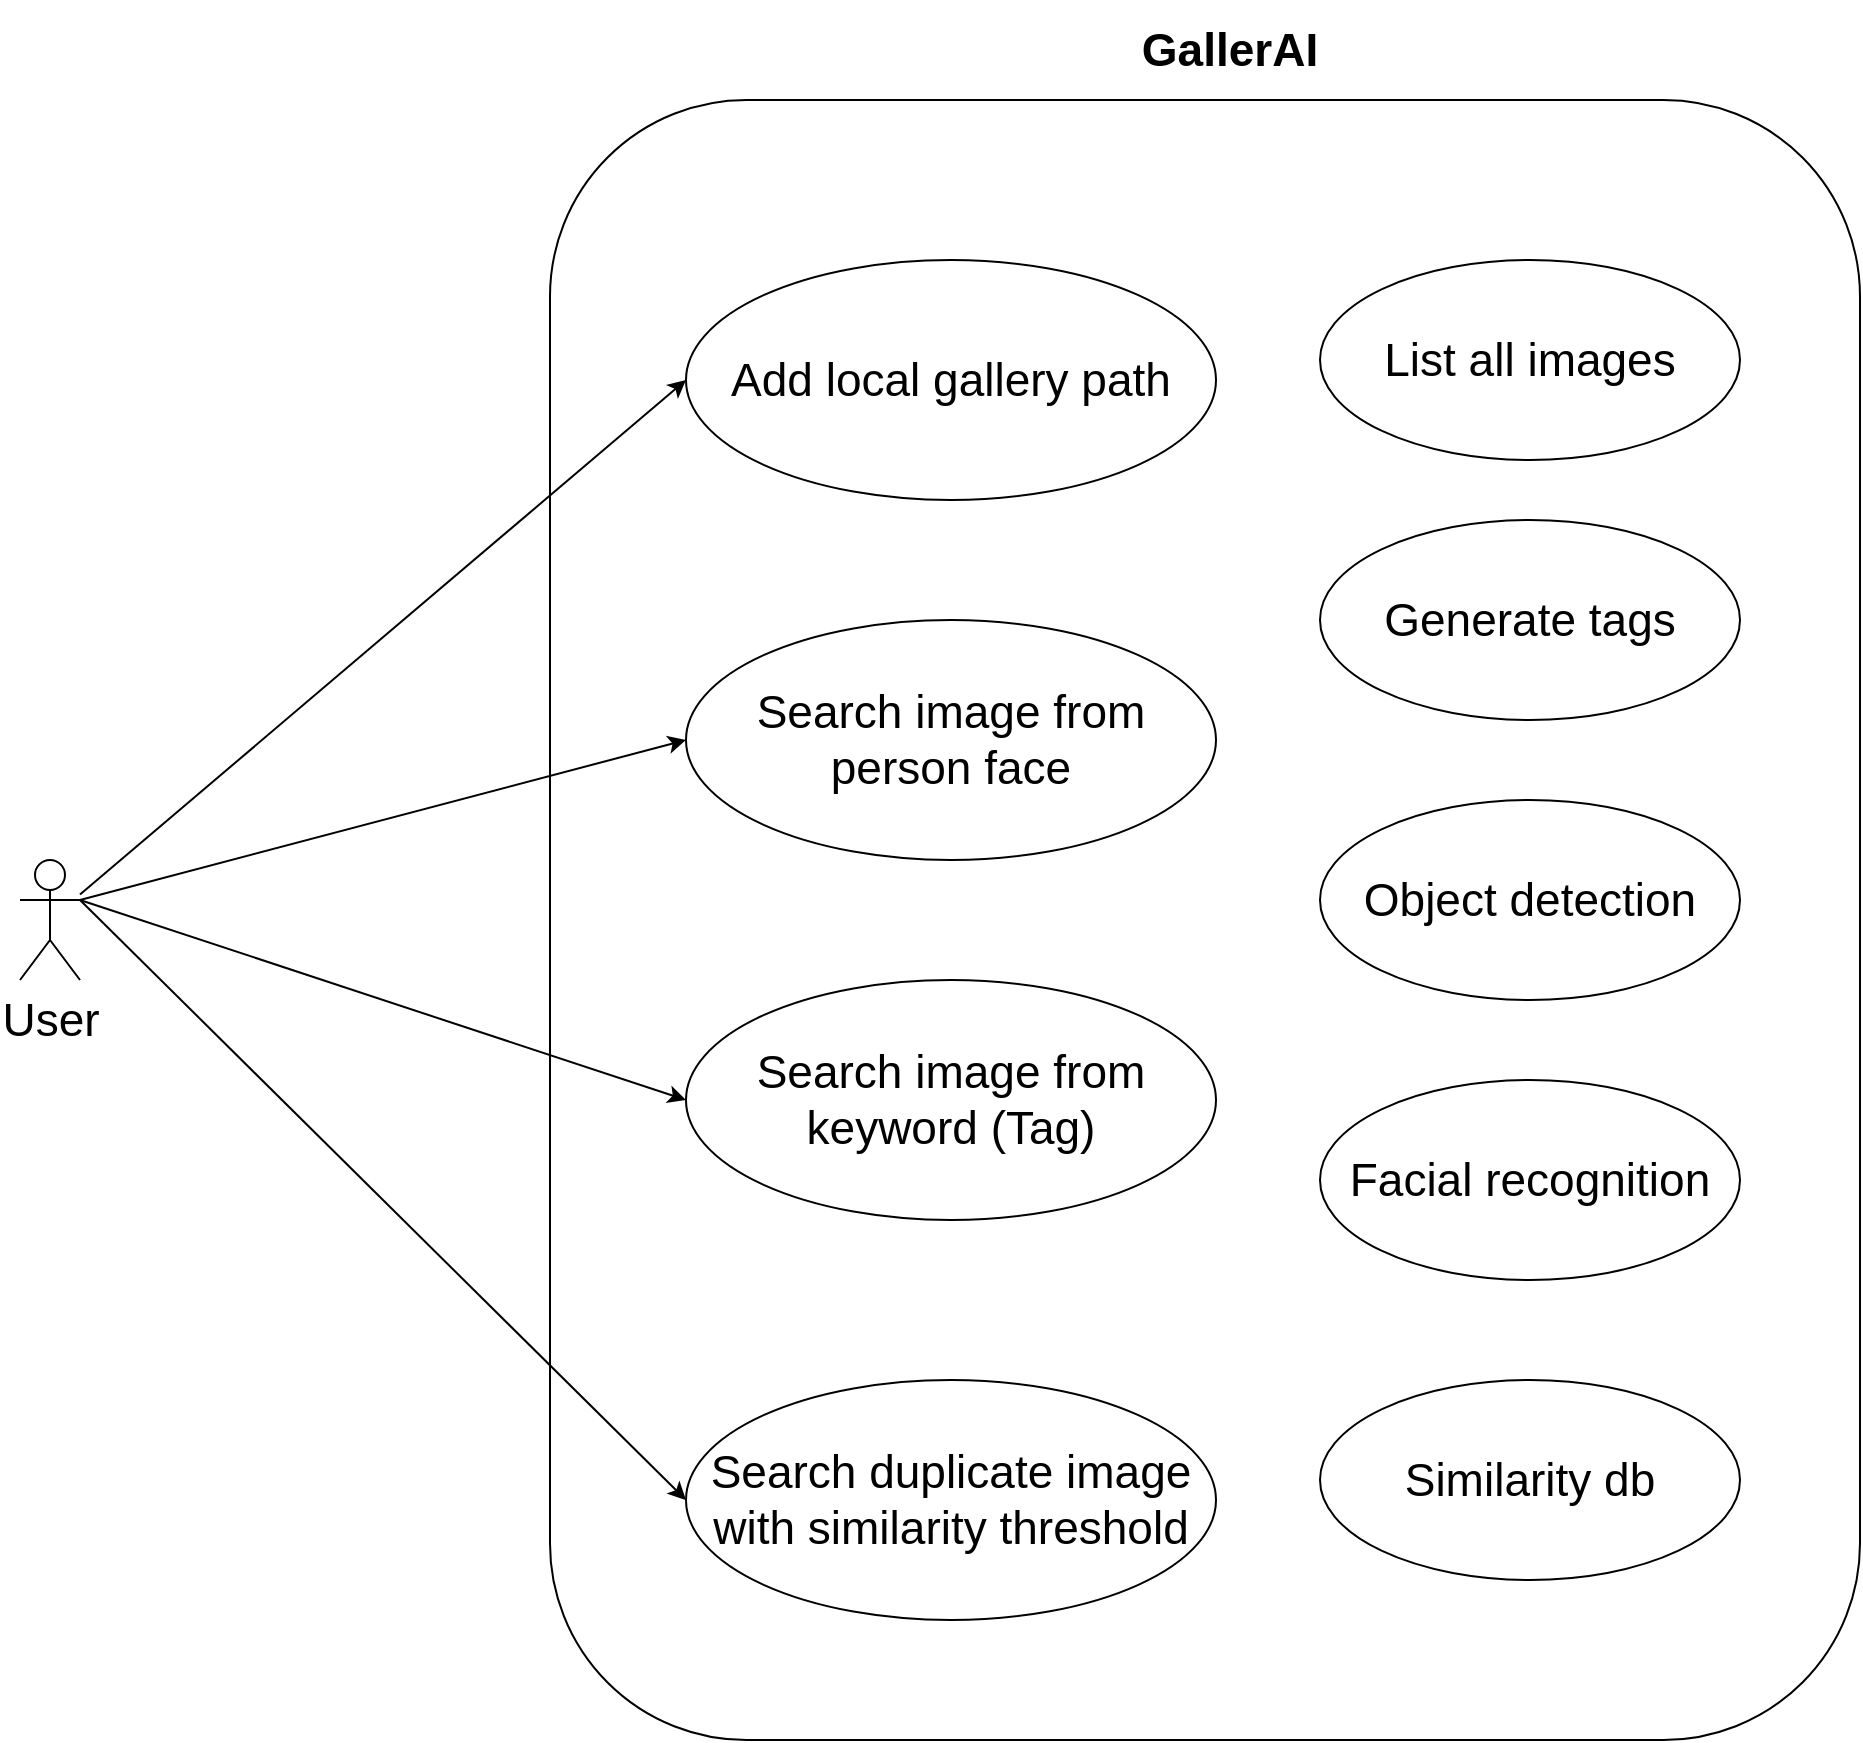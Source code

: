 <mxfile>
    <diagram id="1YKwyujnfXp2BJysX-oX" name="HLD">
        <mxGraphModel dx="2236" dy="779" grid="1" gridSize="10" guides="1" tooltips="1" connect="1" arrows="1" fold="1" page="1" pageScale="1" pageWidth="850" pageHeight="1100" math="0" shadow="0">
            <root>
                <mxCell id="0"/>
                <mxCell id="1" parent="0"/>
                <mxCell id="2" value="" style="rounded=1;whiteSpace=wrap;html=1;" vertex="1" parent="1">
                    <mxGeometry x="225" y="190" width="655" height="820" as="geometry"/>
                </mxCell>
                <mxCell id="3" value="&lt;b style=&quot;font-size: 23px;&quot;&gt;GallerAI&lt;/b&gt;" style="text;html=1;strokeColor=none;fillColor=none;align=center;verticalAlign=middle;whiteSpace=wrap;rounded=0;fontSize=23;" vertex="1" parent="1">
                    <mxGeometry x="480" y="140" width="170" height="50" as="geometry"/>
                </mxCell>
                <mxCell id="10" style="edgeStyle=none;html=1;entryX=0;entryY=0.5;entryDx=0;entryDy=0;fontSize=23;" edge="1" parent="1" source="4" target="8">
                    <mxGeometry relative="1" as="geometry"/>
                </mxCell>
                <mxCell id="11" style="edgeStyle=none;html=1;exitX=1;exitY=0.333;exitDx=0;exitDy=0;exitPerimeter=0;entryX=0;entryY=0.5;entryDx=0;entryDy=0;fontSize=23;" edge="1" parent="1" source="4" target="6">
                    <mxGeometry relative="1" as="geometry"/>
                </mxCell>
                <mxCell id="12" style="edgeStyle=none;html=1;exitX=1;exitY=0.333;exitDx=0;exitDy=0;exitPerimeter=0;entryX=0;entryY=0.5;entryDx=0;entryDy=0;fontSize=23;" edge="1" parent="1" source="4" target="5">
                    <mxGeometry relative="1" as="geometry"/>
                </mxCell>
                <mxCell id="13" style="edgeStyle=none;html=1;exitX=1;exitY=0.333;exitDx=0;exitDy=0;exitPerimeter=0;entryX=0;entryY=0.5;entryDx=0;entryDy=0;fontSize=23;" edge="1" parent="1" source="4" target="7">
                    <mxGeometry relative="1" as="geometry"/>
                </mxCell>
                <mxCell id="4" value="User" style="shape=umlActor;verticalLabelPosition=bottom;verticalAlign=top;html=1;outlineConnect=0;fontSize=23;" vertex="1" parent="1">
                    <mxGeometry x="-40" y="570" width="30" height="60" as="geometry"/>
                </mxCell>
                <mxCell id="5" value="Search image from keyword (Tag)" style="ellipse;whiteSpace=wrap;html=1;fontSize=23;" vertex="1" parent="1">
                    <mxGeometry x="293" y="630" width="265" height="120" as="geometry"/>
                </mxCell>
                <mxCell id="6" value="Search image from person face" style="ellipse;whiteSpace=wrap;html=1;fontSize=23;" vertex="1" parent="1">
                    <mxGeometry x="293" y="450" width="265" height="120" as="geometry"/>
                </mxCell>
                <mxCell id="7" value="Search duplicate image with similarity threshold" style="ellipse;whiteSpace=wrap;html=1;fontSize=23;" vertex="1" parent="1">
                    <mxGeometry x="293" y="830" width="265" height="120" as="geometry"/>
                </mxCell>
                <mxCell id="8" value="Add local gallery path" style="ellipse;whiteSpace=wrap;html=1;fontSize=23;" vertex="1" parent="1">
                    <mxGeometry x="293" y="270" width="265" height="120" as="geometry"/>
                </mxCell>
                <mxCell id="14" value="List all images" style="ellipse;whiteSpace=wrap;html=1;fontSize=23;" vertex="1" parent="1">
                    <mxGeometry x="610" y="270" width="210" height="100" as="geometry"/>
                </mxCell>
                <mxCell id="15" value="Generate tags" style="ellipse;whiteSpace=wrap;html=1;fontSize=23;" vertex="1" parent="1">
                    <mxGeometry x="610" y="400" width="210" height="100" as="geometry"/>
                </mxCell>
                <mxCell id="16" value="Object detection" style="ellipse;whiteSpace=wrap;html=1;fontSize=23;" vertex="1" parent="1">
                    <mxGeometry x="610" y="540" width="210" height="100" as="geometry"/>
                </mxCell>
                <mxCell id="17" value="Facial recognition" style="ellipse;whiteSpace=wrap;html=1;fontSize=23;" vertex="1" parent="1">
                    <mxGeometry x="610" y="680" width="210" height="100" as="geometry"/>
                </mxCell>
                <mxCell id="18" value="Similarity db" style="ellipse;whiteSpace=wrap;html=1;fontSize=23;" vertex="1" parent="1">
                    <mxGeometry x="610" y="830" width="210" height="100" as="geometry"/>
                </mxCell>
            </root>
        </mxGraphModel>
    </diagram>
</mxfile>
